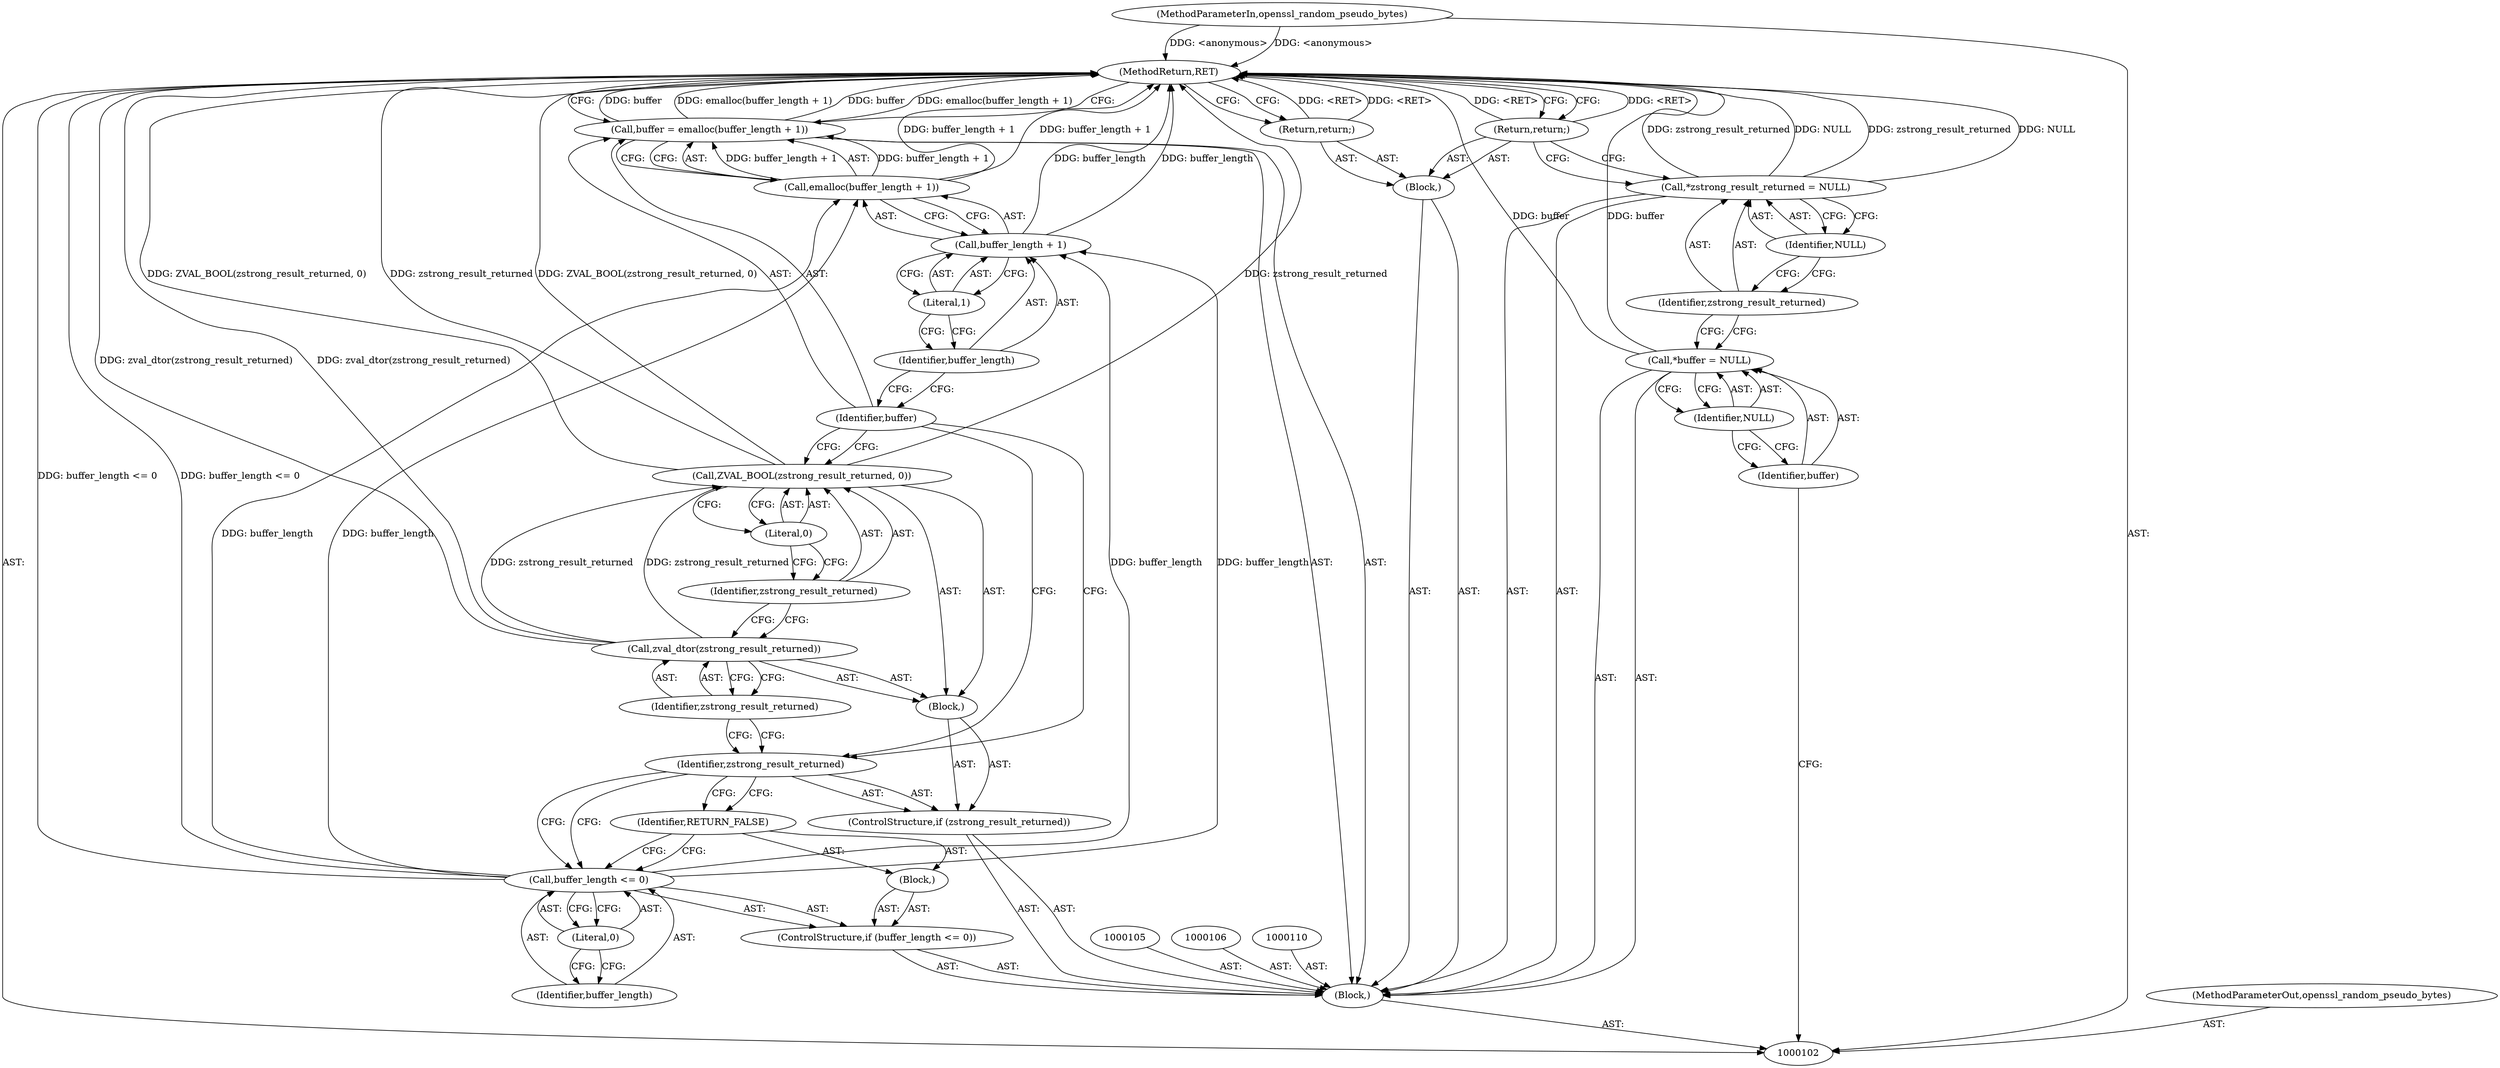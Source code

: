digraph "0_php_16023f3e3b9c06cf677c3c980e8d574e4c162827" {
"1000137" [label="(MethodReturn,RET)"];
"1000103" [label="(MethodParameterIn,openssl_random_pseudo_bytes)"];
"1000174" [label="(MethodParameterOut,openssl_random_pseudo_bytes)"];
"1000117" [label="(ControlStructure,if (buffer_length <= 0))"];
"1000120" [label="(Literal,0)"];
"1000121" [label="(Block,)"];
"1000118" [label="(Call,buffer_length <= 0)"];
"1000119" [label="(Identifier,buffer_length)"];
"1000122" [label="(Identifier,RETURN_FALSE)"];
"1000123" [label="(ControlStructure,if (zstrong_result_returned))"];
"1000125" [label="(Block,)"];
"1000124" [label="(Identifier,zstrong_result_returned)"];
"1000127" [label="(Identifier,zstrong_result_returned)"];
"1000126" [label="(Call,zval_dtor(zstrong_result_returned))"];
"1000129" [label="(Identifier,zstrong_result_returned)"];
"1000128" [label="(Call,ZVAL_BOOL(zstrong_result_returned, 0))"];
"1000130" [label="(Literal,0)"];
"1000104" [label="(Block,)"];
"1000133" [label="(Call,emalloc(buffer_length + 1))"];
"1000134" [label="(Call,buffer_length + 1)"];
"1000135" [label="(Identifier,buffer_length)"];
"1000136" [label="(Literal,1)"];
"1000131" [label="(Call,buffer = emalloc(buffer_length + 1))"];
"1000132" [label="(Identifier,buffer)"];
"1000107" [label="(Call,*buffer = NULL)"];
"1000108" [label="(Identifier,buffer)"];
"1000109" [label="(Identifier,NULL)"];
"1000111" [label="(Call,*zstrong_result_returned = NULL)"];
"1000112" [label="(Identifier,zstrong_result_returned)"];
"1000113" [label="(Identifier,NULL)"];
"1000114" [label="(Block,)"];
"1000115" [label="(Return,return;)"];
"1000116" [label="(Return,return;)"];
"1000137" -> "1000102"  [label="AST: "];
"1000137" -> "1000115"  [label="CFG: "];
"1000137" -> "1000116"  [label="CFG: "];
"1000137" -> "1000131"  [label="CFG: "];
"1000116" -> "1000137"  [label="DDG: <RET>"];
"1000126" -> "1000137"  [label="DDG: zval_dtor(zstrong_result_returned)"];
"1000107" -> "1000137"  [label="DDG: buffer"];
"1000131" -> "1000137"  [label="DDG: buffer"];
"1000131" -> "1000137"  [label="DDG: emalloc(buffer_length + 1)"];
"1000118" -> "1000137"  [label="DDG: buffer_length <= 0"];
"1000128" -> "1000137"  [label="DDG: ZVAL_BOOL(zstrong_result_returned, 0)"];
"1000128" -> "1000137"  [label="DDG: zstrong_result_returned"];
"1000103" -> "1000137"  [label="DDG: <anonymous>"];
"1000133" -> "1000137"  [label="DDG: buffer_length + 1"];
"1000111" -> "1000137"  [label="DDG: zstrong_result_returned"];
"1000111" -> "1000137"  [label="DDG: NULL"];
"1000134" -> "1000137"  [label="DDG: buffer_length"];
"1000115" -> "1000137"  [label="DDG: <RET>"];
"1000103" -> "1000102"  [label="AST: "];
"1000103" -> "1000137"  [label="DDG: <anonymous>"];
"1000174" -> "1000102"  [label="AST: "];
"1000117" -> "1000104"  [label="AST: "];
"1000118" -> "1000117"  [label="AST: "];
"1000121" -> "1000117"  [label="AST: "];
"1000120" -> "1000118"  [label="AST: "];
"1000120" -> "1000119"  [label="CFG: "];
"1000118" -> "1000120"  [label="CFG: "];
"1000121" -> "1000117"  [label="AST: "];
"1000122" -> "1000121"  [label="AST: "];
"1000118" -> "1000117"  [label="AST: "];
"1000118" -> "1000120"  [label="CFG: "];
"1000119" -> "1000118"  [label="AST: "];
"1000120" -> "1000118"  [label="AST: "];
"1000122" -> "1000118"  [label="CFG: "];
"1000124" -> "1000118"  [label="CFG: "];
"1000118" -> "1000137"  [label="DDG: buffer_length <= 0"];
"1000118" -> "1000133"  [label="DDG: buffer_length"];
"1000118" -> "1000134"  [label="DDG: buffer_length"];
"1000119" -> "1000118"  [label="AST: "];
"1000120" -> "1000119"  [label="CFG: "];
"1000122" -> "1000121"  [label="AST: "];
"1000122" -> "1000118"  [label="CFG: "];
"1000124" -> "1000122"  [label="CFG: "];
"1000123" -> "1000104"  [label="AST: "];
"1000124" -> "1000123"  [label="AST: "];
"1000125" -> "1000123"  [label="AST: "];
"1000125" -> "1000123"  [label="AST: "];
"1000126" -> "1000125"  [label="AST: "];
"1000128" -> "1000125"  [label="AST: "];
"1000124" -> "1000123"  [label="AST: "];
"1000124" -> "1000122"  [label="CFG: "];
"1000124" -> "1000118"  [label="CFG: "];
"1000127" -> "1000124"  [label="CFG: "];
"1000132" -> "1000124"  [label="CFG: "];
"1000127" -> "1000126"  [label="AST: "];
"1000127" -> "1000124"  [label="CFG: "];
"1000126" -> "1000127"  [label="CFG: "];
"1000126" -> "1000125"  [label="AST: "];
"1000126" -> "1000127"  [label="CFG: "];
"1000127" -> "1000126"  [label="AST: "];
"1000129" -> "1000126"  [label="CFG: "];
"1000126" -> "1000137"  [label="DDG: zval_dtor(zstrong_result_returned)"];
"1000126" -> "1000128"  [label="DDG: zstrong_result_returned"];
"1000129" -> "1000128"  [label="AST: "];
"1000129" -> "1000126"  [label="CFG: "];
"1000130" -> "1000129"  [label="CFG: "];
"1000128" -> "1000125"  [label="AST: "];
"1000128" -> "1000130"  [label="CFG: "];
"1000129" -> "1000128"  [label="AST: "];
"1000130" -> "1000128"  [label="AST: "];
"1000132" -> "1000128"  [label="CFG: "];
"1000128" -> "1000137"  [label="DDG: ZVAL_BOOL(zstrong_result_returned, 0)"];
"1000128" -> "1000137"  [label="DDG: zstrong_result_returned"];
"1000126" -> "1000128"  [label="DDG: zstrong_result_returned"];
"1000130" -> "1000128"  [label="AST: "];
"1000130" -> "1000129"  [label="CFG: "];
"1000128" -> "1000130"  [label="CFG: "];
"1000104" -> "1000102"  [label="AST: "];
"1000105" -> "1000104"  [label="AST: "];
"1000106" -> "1000104"  [label="AST: "];
"1000107" -> "1000104"  [label="AST: "];
"1000110" -> "1000104"  [label="AST: "];
"1000111" -> "1000104"  [label="AST: "];
"1000114" -> "1000104"  [label="AST: "];
"1000117" -> "1000104"  [label="AST: "];
"1000123" -> "1000104"  [label="AST: "];
"1000131" -> "1000104"  [label="AST: "];
"1000133" -> "1000131"  [label="AST: "];
"1000133" -> "1000134"  [label="CFG: "];
"1000134" -> "1000133"  [label="AST: "];
"1000131" -> "1000133"  [label="CFG: "];
"1000133" -> "1000137"  [label="DDG: buffer_length + 1"];
"1000133" -> "1000131"  [label="DDG: buffer_length + 1"];
"1000118" -> "1000133"  [label="DDG: buffer_length"];
"1000134" -> "1000133"  [label="AST: "];
"1000134" -> "1000136"  [label="CFG: "];
"1000135" -> "1000134"  [label="AST: "];
"1000136" -> "1000134"  [label="AST: "];
"1000133" -> "1000134"  [label="CFG: "];
"1000134" -> "1000137"  [label="DDG: buffer_length"];
"1000118" -> "1000134"  [label="DDG: buffer_length"];
"1000135" -> "1000134"  [label="AST: "];
"1000135" -> "1000132"  [label="CFG: "];
"1000136" -> "1000135"  [label="CFG: "];
"1000136" -> "1000134"  [label="AST: "];
"1000136" -> "1000135"  [label="CFG: "];
"1000134" -> "1000136"  [label="CFG: "];
"1000131" -> "1000104"  [label="AST: "];
"1000131" -> "1000133"  [label="CFG: "];
"1000132" -> "1000131"  [label="AST: "];
"1000133" -> "1000131"  [label="AST: "];
"1000137" -> "1000131"  [label="CFG: "];
"1000131" -> "1000137"  [label="DDG: buffer"];
"1000131" -> "1000137"  [label="DDG: emalloc(buffer_length + 1)"];
"1000133" -> "1000131"  [label="DDG: buffer_length + 1"];
"1000132" -> "1000131"  [label="AST: "];
"1000132" -> "1000128"  [label="CFG: "];
"1000132" -> "1000124"  [label="CFG: "];
"1000135" -> "1000132"  [label="CFG: "];
"1000107" -> "1000104"  [label="AST: "];
"1000107" -> "1000109"  [label="CFG: "];
"1000108" -> "1000107"  [label="AST: "];
"1000109" -> "1000107"  [label="AST: "];
"1000112" -> "1000107"  [label="CFG: "];
"1000107" -> "1000137"  [label="DDG: buffer"];
"1000108" -> "1000107"  [label="AST: "];
"1000108" -> "1000102"  [label="CFG: "];
"1000109" -> "1000108"  [label="CFG: "];
"1000109" -> "1000107"  [label="AST: "];
"1000109" -> "1000108"  [label="CFG: "];
"1000107" -> "1000109"  [label="CFG: "];
"1000111" -> "1000104"  [label="AST: "];
"1000111" -> "1000113"  [label="CFG: "];
"1000112" -> "1000111"  [label="AST: "];
"1000113" -> "1000111"  [label="AST: "];
"1000115" -> "1000111"  [label="CFG: "];
"1000111" -> "1000137"  [label="DDG: zstrong_result_returned"];
"1000111" -> "1000137"  [label="DDG: NULL"];
"1000112" -> "1000111"  [label="AST: "];
"1000112" -> "1000107"  [label="CFG: "];
"1000113" -> "1000112"  [label="CFG: "];
"1000113" -> "1000111"  [label="AST: "];
"1000113" -> "1000112"  [label="CFG: "];
"1000111" -> "1000113"  [label="CFG: "];
"1000114" -> "1000104"  [label="AST: "];
"1000115" -> "1000114"  [label="AST: "];
"1000116" -> "1000114"  [label="AST: "];
"1000115" -> "1000114"  [label="AST: "];
"1000115" -> "1000111"  [label="CFG: "];
"1000137" -> "1000115"  [label="CFG: "];
"1000115" -> "1000137"  [label="DDG: <RET>"];
"1000116" -> "1000114"  [label="AST: "];
"1000137" -> "1000116"  [label="CFG: "];
"1000116" -> "1000137"  [label="DDG: <RET>"];
}
